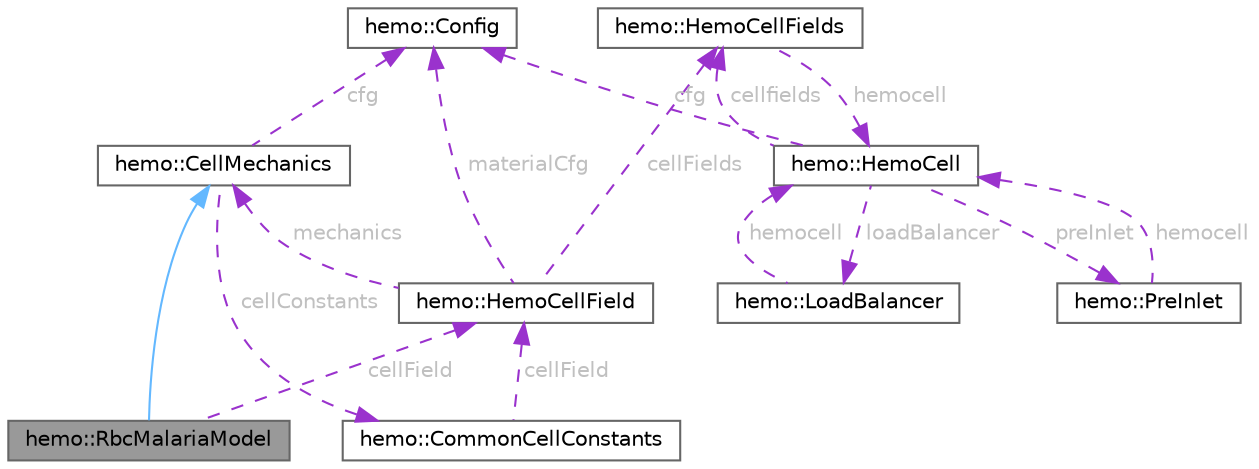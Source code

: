 digraph "hemo::RbcMalariaModel"
{
 // LATEX_PDF_SIZE
  bgcolor="transparent";
  edge [fontname=Helvetica,fontsize=10,labelfontname=Helvetica,labelfontsize=10];
  node [fontname=Helvetica,fontsize=10,shape=box,height=0.2,width=0.4];
  Node1 [id="Node000001",label="hemo::RbcMalariaModel",height=0.2,width=0.4,color="gray40", fillcolor="grey60", style="filled", fontcolor="black",tooltip=" "];
  Node2 -> Node1 [id="edge1_Node000001_Node000002",dir="back",color="steelblue1",style="solid",tooltip=" "];
  Node2 [id="Node000002",label="hemo::CellMechanics",height=0.2,width=0.4,color="gray40", fillcolor="white", style="filled",URL="$classhemo_1_1CellMechanics.html",tooltip=" "];
  Node3 -> Node2 [id="edge2_Node000002_Node000003",dir="back",color="darkorchid3",style="dashed",tooltip=" ",label=" cellConstants",fontcolor="grey" ];
  Node3 [id="Node000003",label="hemo::CommonCellConstants",height=0.2,width=0.4,color="gray40", fillcolor="white", style="filled",URL="$classhemo_1_1CommonCellConstants.html",tooltip=" "];
  Node4 -> Node3 [id="edge3_Node000003_Node000004",dir="back",color="darkorchid3",style="dashed",tooltip=" ",label=" cellField",fontcolor="grey" ];
  Node4 [id="Node000004",label="hemo::HemoCellField",height=0.2,width=0.4,color="gray40", fillcolor="white", style="filled",URL="$classhemo_1_1HemoCellField.html",tooltip=" "];
  Node5 -> Node4 [id="edge4_Node000004_Node000005",dir="back",color="darkorchid3",style="dashed",tooltip=" ",label=" cellFields",fontcolor="grey" ];
  Node5 [id="Node000005",label="hemo::HemoCellFields",height=0.2,width=0.4,color="gray40", fillcolor="white", style="filled",URL="$classhemo_1_1HemoCellFields.html",tooltip=" "];
  Node6 -> Node5 [id="edge5_Node000005_Node000006",dir="back",color="darkorchid3",style="dashed",tooltip=" ",label=" hemocell",fontcolor="grey" ];
  Node6 [id="Node000006",label="hemo::HemoCell",height=0.2,width=0.4,color="gray40", fillcolor="white", style="filled",URL="$classhemo_1_1HemoCell.html",tooltip=" "];
  Node7 -> Node6 [id="edge6_Node000006_Node000007",dir="back",color="darkorchid3",style="dashed",tooltip=" ",label=" preInlet",fontcolor="grey" ];
  Node7 [id="Node000007",label="hemo::PreInlet",height=0.2,width=0.4,color="gray40", fillcolor="white", style="filled",URL="$classhemo_1_1PreInlet.html",tooltip=" "];
  Node6 -> Node7 [id="edge7_Node000007_Node000006",dir="back",color="darkorchid3",style="dashed",tooltip=" ",label=" hemocell",fontcolor="grey" ];
  Node8 -> Node6 [id="edge8_Node000006_Node000008",dir="back",color="darkorchid3",style="dashed",tooltip=" ",label=" loadBalancer",fontcolor="grey" ];
  Node8 [id="Node000008",label="hemo::LoadBalancer",height=0.2,width=0.4,color="gray40", fillcolor="white", style="filled",URL="$classhemo_1_1LoadBalancer.html",tooltip=" "];
  Node6 -> Node8 [id="edge9_Node000008_Node000006",dir="back",color="darkorchid3",style="dashed",tooltip=" ",label=" hemocell",fontcolor="grey" ];
  Node9 -> Node6 [id="edge10_Node000006_Node000009",dir="back",color="darkorchid3",style="dashed",tooltip=" ",label=" cfg",fontcolor="grey" ];
  Node9 [id="Node000009",label="hemo::Config",height=0.2,width=0.4,color="gray40", fillcolor="white", style="filled",URL="$classhemo_1_1Config.html",tooltip=" "];
  Node5 -> Node6 [id="edge11_Node000006_Node000005",dir="back",color="darkorchid3",style="dashed",tooltip=" ",label=" cellfields",fontcolor="grey" ];
  Node9 -> Node4 [id="edge12_Node000004_Node000009",dir="back",color="darkorchid3",style="dashed",tooltip=" ",label=" materialCfg",fontcolor="grey" ];
  Node2 -> Node4 [id="edge13_Node000004_Node000002",dir="back",color="darkorchid3",style="dashed",tooltip=" ",label=" mechanics",fontcolor="grey" ];
  Node9 -> Node2 [id="edge14_Node000002_Node000009",dir="back",color="darkorchid3",style="dashed",tooltip=" ",label=" cfg",fontcolor="grey" ];
  Node4 -> Node1 [id="edge15_Node000001_Node000004",dir="back",color="darkorchid3",style="dashed",tooltip=" ",label=" cellField",fontcolor="grey" ];
}
